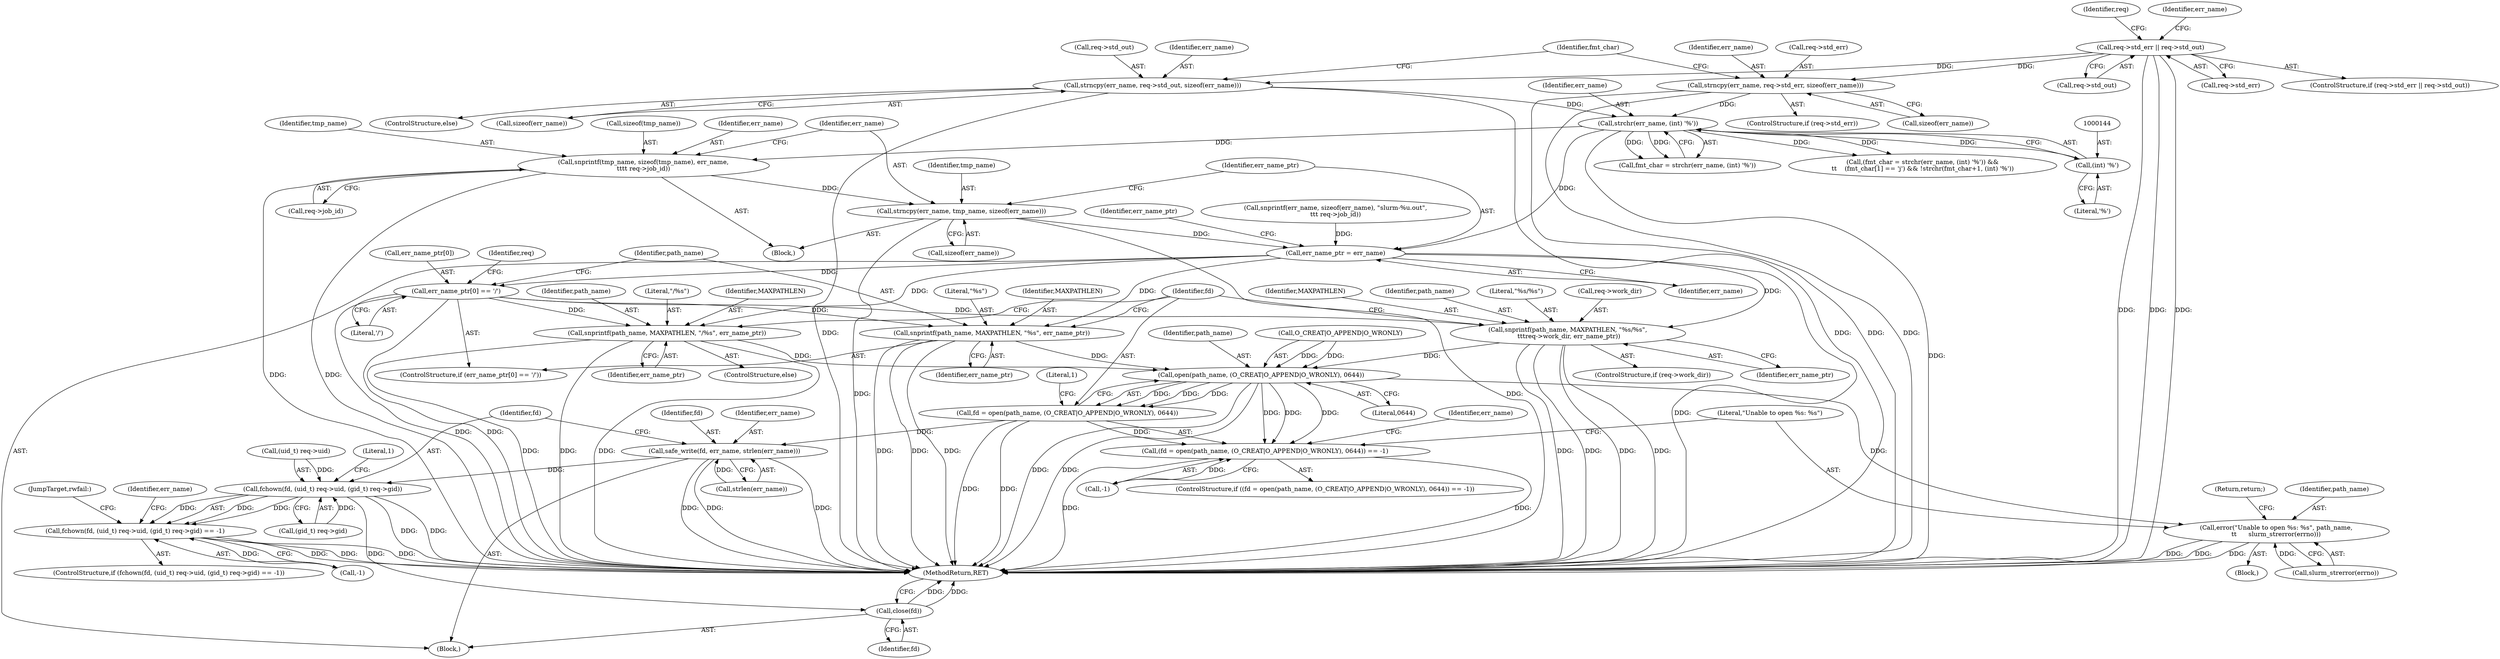 digraph "0_slurm_92362a92fffe60187df61f99ab11c249d44120ee@API" {
"1000175" [label="(Call,strncpy(err_name, tmp_name, sizeof(err_name)))"];
"1000167" [label="(Call,snprintf(tmp_name, sizeof(tmp_name), err_name,\n\t\t\t\t req->job_id))"];
"1000141" [label="(Call,strchr(err_name, (int) '%'))"];
"1000122" [label="(Call,strncpy(err_name, req->std_err, sizeof(err_name)))"];
"1000110" [label="(Call,req->std_err || req->std_out)"];
"1000130" [label="(Call,strncpy(err_name, req->std_out, sizeof(err_name)))"];
"1000143" [label="(Call,(int) '%')"];
"1000190" [label="(Call,err_name_ptr = err_name)"];
"1000194" [label="(Call,err_name_ptr[0] == '/')"];
"1000199" [label="(Call,snprintf(path_name, MAXPATHLEN, \"%s\", err_name_ptr))"];
"1000227" [label="(Call,open(path_name, (O_CREAT|O_APPEND|O_WRONLY), 0644))"];
"1000224" [label="(Call,(fd = open(path_name, (O_CREAT|O_APPEND|O_WRONLY), 0644)) == -1)"];
"1000225" [label="(Call,fd = open(path_name, (O_CREAT|O_APPEND|O_WRONLY), 0644))"];
"1000251" [label="(Call,safe_write(fd, err_name, strlen(err_name)))"];
"1000258" [label="(Call,fchown(fd, (uid_t) req->uid, (gid_t) req->gid))"];
"1000257" [label="(Call,fchown(fd, (uid_t) req->uid, (gid_t) req->gid) == -1)"];
"1000285" [label="(Call,close(fd))"];
"1000238" [label="(Call,error(\"Unable to open %s: %s\", path_name,\n\t\t      slurm_strerror(errno)))"];
"1000209" [label="(Call,snprintf(path_name, MAXPATHLEN, \"%s/%s\",\n \t\t\treq->work_dir, err_name_ptr))"];
"1000218" [label="(Call,snprintf(path_name, MAXPATHLEN, \"/%s\", err_name_ptr))"];
"1000285" [label="(Call,close(fd))"];
"1000238" [label="(Call,error(\"Unable to open %s: %s\", path_name,\n\t\t      slurm_strerror(errno)))"];
"1000103" [label="(Block,)"];
"1000286" [label="(Identifier,fd)"];
"1000139" [label="(Call,fmt_char = strchr(err_name, (int) '%'))"];
"1000130" [label="(Call,strncpy(err_name, req->std_out, sizeof(err_name)))"];
"1000177" [label="(Identifier,tmp_name)"];
"1000145" [label="(Literal,'%')"];
"1000254" [label="(Call,strlen(err_name))"];
"1000256" [label="(ControlStructure,if (fchown(fd, (uid_t) req->uid, (gid_t) req->gid) == -1))"];
"1000167" [label="(Call,snprintf(tmp_name, sizeof(tmp_name), err_name,\n\t\t\t\t req->job_id))"];
"1000257" [label="(Call,fchown(fd, (uid_t) req->uid, (gid_t) req->gid) == -1)"];
"1000228" [label="(Identifier,path_name)"];
"1000127" [label="(Call,sizeof(err_name))"];
"1000235" [label="(Call,-1)"];
"1000171" [label="(Identifier,err_name)"];
"1000220" [label="(Identifier,MAXPATHLEN)"];
"1000175" [label="(Call,strncpy(err_name, tmp_name, sizeof(err_name)))"];
"1000213" [label="(Call,req->work_dir)"];
"1000192" [label="(Identifier,err_name)"];
"1000287" [label="(MethodReturn,RET)"];
"1000199" [label="(Call,snprintf(path_name, MAXPATHLEN, \"%s\", err_name_ptr))"];
"1000118" [label="(ControlStructure,if (req->std_err))"];
"1000143" [label="(Call,(int) '%')"];
"1000239" [label="(Literal,\"Unable to open %s: %s\")"];
"1000129" [label="(ControlStructure,else)"];
"1000274" [label="(Identifier,err_name)"];
"1000205" [label="(ControlStructure,if (req->work_dir))"];
"1000194" [label="(Call,err_name_ptr[0] == '/')"];
"1000196" [label="(Identifier,err_name_ptr)"];
"1000218" [label="(Call,snprintf(path_name, MAXPATHLEN, \"/%s\", err_name_ptr))"];
"1000131" [label="(Identifier,err_name)"];
"1000193" [label="(ControlStructure,if (err_name_ptr[0] == '/'))"];
"1000172" [label="(Call,req->job_id)"];
"1000190" [label="(Call,err_name_ptr = err_name)"];
"1000259" [label="(Identifier,fd)"];
"1000236" [label="(Literal,1)"];
"1000217" [label="(ControlStructure,else)"];
"1000176" [label="(Identifier,err_name)"];
"1000132" [label="(Call,req->std_out)"];
"1000211" [label="(Identifier,MAXPATHLEN)"];
"1000202" [label="(Literal,\"%s\")"];
"1000120" [label="(Identifier,req)"];
"1000141" [label="(Call,strchr(err_name, (int) '%'))"];
"1000168" [label="(Identifier,tmp_name)"];
"1000245" [label="(Identifier,err_name)"];
"1000122" [label="(Call,strncpy(err_name, req->std_err, sizeof(err_name)))"];
"1000265" [label="(Call,(gid_t) req->gid)"];
"1000207" [label="(Identifier,req)"];
"1000195" [label="(Call,err_name_ptr[0])"];
"1000271" [label="(Literal,1)"];
"1000182" [label="(Call,snprintf(err_name, sizeof(err_name), \"slurm-%u.out\",\n\t\t\t req->job_id))"];
"1000258" [label="(Call,fchown(fd, (uid_t) req->uid, (gid_t) req->gid))"];
"1000140" [label="(Identifier,fmt_char)"];
"1000284" [label="(JumpTarget,rwfail:)"];
"1000226" [label="(Identifier,fd)"];
"1000114" [label="(Call,req->std_out)"];
"1000203" [label="(Identifier,err_name_ptr)"];
"1000222" [label="(Identifier,err_name_ptr)"];
"1000111" [label="(Call,req->std_err)"];
"1000225" [label="(Call,fd = open(path_name, (O_CREAT|O_APPEND|O_WRONLY), 0644))"];
"1000135" [label="(Call,sizeof(err_name))"];
"1000260" [label="(Call,(uid_t) req->uid)"];
"1000270" [label="(Call,-1)"];
"1000223" [label="(ControlStructure,if ((fd = open(path_name, (O_CREAT|O_APPEND|O_WRONLY), 0644)) == -1))"];
"1000123" [label="(Identifier,err_name)"];
"1000160" [label="(Block,)"];
"1000224" [label="(Call,(fd = open(path_name, (O_CREAT|O_APPEND|O_WRONLY), 0644)) == -1)"];
"1000200" [label="(Identifier,path_name)"];
"1000169" [label="(Call,sizeof(tmp_name))"];
"1000109" [label="(ControlStructure,if (req->std_err || req->std_out))"];
"1000138" [label="(Call,(fmt_char = strchr(err_name, (int) '%')) &&\n\t\t    (fmt_char[1] == 'j') && !strchr(fmt_char+1, (int) '%'))"];
"1000110" [label="(Call,req->std_err || req->std_out)"];
"1000252" [label="(Identifier,fd)"];
"1000191" [label="(Identifier,err_name_ptr)"];
"1000210" [label="(Identifier,path_name)"];
"1000240" [label="(Identifier,path_name)"];
"1000198" [label="(Literal,'/')"];
"1000216" [label="(Identifier,err_name_ptr)"];
"1000237" [label="(Block,)"];
"1000124" [label="(Call,req->std_err)"];
"1000209" [label="(Call,snprintf(path_name, MAXPATHLEN, \"%s/%s\",\n \t\t\treq->work_dir, err_name_ptr))"];
"1000212" [label="(Literal,\"%s/%s\")"];
"1000234" [label="(Literal,0644)"];
"1000142" [label="(Identifier,err_name)"];
"1000251" [label="(Call,safe_write(fd, err_name, strlen(err_name)))"];
"1000241" [label="(Call,slurm_strerror(errno))"];
"1000243" [label="(Return,return;)"];
"1000219" [label="(Identifier,path_name)"];
"1000183" [label="(Identifier,err_name)"];
"1000221" [label="(Literal,\"/%s\")"];
"1000227" [label="(Call,open(path_name, (O_CREAT|O_APPEND|O_WRONLY), 0644))"];
"1000201" [label="(Identifier,MAXPATHLEN)"];
"1000229" [label="(Call,O_CREAT|O_APPEND|O_WRONLY)"];
"1000253" [label="(Identifier,err_name)"];
"1000178" [label="(Call,sizeof(err_name))"];
"1000175" -> "1000160"  [label="AST: "];
"1000175" -> "1000178"  [label="CFG: "];
"1000176" -> "1000175"  [label="AST: "];
"1000177" -> "1000175"  [label="AST: "];
"1000178" -> "1000175"  [label="AST: "];
"1000191" -> "1000175"  [label="CFG: "];
"1000175" -> "1000287"  [label="DDG: "];
"1000175" -> "1000287"  [label="DDG: "];
"1000167" -> "1000175"  [label="DDG: "];
"1000175" -> "1000190"  [label="DDG: "];
"1000167" -> "1000160"  [label="AST: "];
"1000167" -> "1000172"  [label="CFG: "];
"1000168" -> "1000167"  [label="AST: "];
"1000169" -> "1000167"  [label="AST: "];
"1000171" -> "1000167"  [label="AST: "];
"1000172" -> "1000167"  [label="AST: "];
"1000176" -> "1000167"  [label="CFG: "];
"1000167" -> "1000287"  [label="DDG: "];
"1000167" -> "1000287"  [label="DDG: "];
"1000141" -> "1000167"  [label="DDG: "];
"1000141" -> "1000139"  [label="AST: "];
"1000141" -> "1000143"  [label="CFG: "];
"1000142" -> "1000141"  [label="AST: "];
"1000143" -> "1000141"  [label="AST: "];
"1000139" -> "1000141"  [label="CFG: "];
"1000141" -> "1000287"  [label="DDG: "];
"1000141" -> "1000138"  [label="DDG: "];
"1000141" -> "1000138"  [label="DDG: "];
"1000141" -> "1000139"  [label="DDG: "];
"1000141" -> "1000139"  [label="DDG: "];
"1000122" -> "1000141"  [label="DDG: "];
"1000130" -> "1000141"  [label="DDG: "];
"1000143" -> "1000141"  [label="DDG: "];
"1000141" -> "1000190"  [label="DDG: "];
"1000122" -> "1000118"  [label="AST: "];
"1000122" -> "1000127"  [label="CFG: "];
"1000123" -> "1000122"  [label="AST: "];
"1000124" -> "1000122"  [label="AST: "];
"1000127" -> "1000122"  [label="AST: "];
"1000140" -> "1000122"  [label="CFG: "];
"1000122" -> "1000287"  [label="DDG: "];
"1000122" -> "1000287"  [label="DDG: "];
"1000110" -> "1000122"  [label="DDG: "];
"1000110" -> "1000109"  [label="AST: "];
"1000110" -> "1000111"  [label="CFG: "];
"1000110" -> "1000114"  [label="CFG: "];
"1000111" -> "1000110"  [label="AST: "];
"1000114" -> "1000110"  [label="AST: "];
"1000120" -> "1000110"  [label="CFG: "];
"1000183" -> "1000110"  [label="CFG: "];
"1000110" -> "1000287"  [label="DDG: "];
"1000110" -> "1000287"  [label="DDG: "];
"1000110" -> "1000287"  [label="DDG: "];
"1000110" -> "1000130"  [label="DDG: "];
"1000130" -> "1000129"  [label="AST: "];
"1000130" -> "1000135"  [label="CFG: "];
"1000131" -> "1000130"  [label="AST: "];
"1000132" -> "1000130"  [label="AST: "];
"1000135" -> "1000130"  [label="AST: "];
"1000140" -> "1000130"  [label="CFG: "];
"1000130" -> "1000287"  [label="DDG: "];
"1000130" -> "1000287"  [label="DDG: "];
"1000143" -> "1000145"  [label="CFG: "];
"1000144" -> "1000143"  [label="AST: "];
"1000145" -> "1000143"  [label="AST: "];
"1000190" -> "1000103"  [label="AST: "];
"1000190" -> "1000192"  [label="CFG: "];
"1000191" -> "1000190"  [label="AST: "];
"1000192" -> "1000190"  [label="AST: "];
"1000196" -> "1000190"  [label="CFG: "];
"1000190" -> "1000287"  [label="DDG: "];
"1000182" -> "1000190"  [label="DDG: "];
"1000190" -> "1000194"  [label="DDG: "];
"1000190" -> "1000199"  [label="DDG: "];
"1000190" -> "1000209"  [label="DDG: "];
"1000190" -> "1000218"  [label="DDG: "];
"1000194" -> "1000193"  [label="AST: "];
"1000194" -> "1000198"  [label="CFG: "];
"1000195" -> "1000194"  [label="AST: "];
"1000198" -> "1000194"  [label="AST: "];
"1000200" -> "1000194"  [label="CFG: "];
"1000207" -> "1000194"  [label="CFG: "];
"1000194" -> "1000287"  [label="DDG: "];
"1000194" -> "1000287"  [label="DDG: "];
"1000194" -> "1000199"  [label="DDG: "];
"1000194" -> "1000209"  [label="DDG: "];
"1000194" -> "1000218"  [label="DDG: "];
"1000199" -> "1000193"  [label="AST: "];
"1000199" -> "1000203"  [label="CFG: "];
"1000200" -> "1000199"  [label="AST: "];
"1000201" -> "1000199"  [label="AST: "];
"1000202" -> "1000199"  [label="AST: "];
"1000203" -> "1000199"  [label="AST: "];
"1000226" -> "1000199"  [label="CFG: "];
"1000199" -> "1000287"  [label="DDG: "];
"1000199" -> "1000287"  [label="DDG: "];
"1000199" -> "1000287"  [label="DDG: "];
"1000199" -> "1000227"  [label="DDG: "];
"1000227" -> "1000225"  [label="AST: "];
"1000227" -> "1000234"  [label="CFG: "];
"1000228" -> "1000227"  [label="AST: "];
"1000229" -> "1000227"  [label="AST: "];
"1000234" -> "1000227"  [label="AST: "];
"1000225" -> "1000227"  [label="CFG: "];
"1000227" -> "1000287"  [label="DDG: "];
"1000227" -> "1000287"  [label="DDG: "];
"1000227" -> "1000224"  [label="DDG: "];
"1000227" -> "1000224"  [label="DDG: "];
"1000227" -> "1000224"  [label="DDG: "];
"1000227" -> "1000225"  [label="DDG: "];
"1000227" -> "1000225"  [label="DDG: "];
"1000227" -> "1000225"  [label="DDG: "];
"1000209" -> "1000227"  [label="DDG: "];
"1000218" -> "1000227"  [label="DDG: "];
"1000229" -> "1000227"  [label="DDG: "];
"1000229" -> "1000227"  [label="DDG: "];
"1000227" -> "1000238"  [label="DDG: "];
"1000224" -> "1000223"  [label="AST: "];
"1000224" -> "1000235"  [label="CFG: "];
"1000225" -> "1000224"  [label="AST: "];
"1000235" -> "1000224"  [label="AST: "];
"1000239" -> "1000224"  [label="CFG: "];
"1000245" -> "1000224"  [label="CFG: "];
"1000224" -> "1000287"  [label="DDG: "];
"1000224" -> "1000287"  [label="DDG: "];
"1000225" -> "1000224"  [label="DDG: "];
"1000235" -> "1000224"  [label="DDG: "];
"1000226" -> "1000225"  [label="AST: "];
"1000236" -> "1000225"  [label="CFG: "];
"1000225" -> "1000287"  [label="DDG: "];
"1000225" -> "1000287"  [label="DDG: "];
"1000225" -> "1000251"  [label="DDG: "];
"1000251" -> "1000103"  [label="AST: "];
"1000251" -> "1000254"  [label="CFG: "];
"1000252" -> "1000251"  [label="AST: "];
"1000253" -> "1000251"  [label="AST: "];
"1000254" -> "1000251"  [label="AST: "];
"1000259" -> "1000251"  [label="CFG: "];
"1000251" -> "1000287"  [label="DDG: "];
"1000251" -> "1000287"  [label="DDG: "];
"1000251" -> "1000287"  [label="DDG: "];
"1000254" -> "1000251"  [label="DDG: "];
"1000251" -> "1000258"  [label="DDG: "];
"1000258" -> "1000257"  [label="AST: "];
"1000258" -> "1000265"  [label="CFG: "];
"1000259" -> "1000258"  [label="AST: "];
"1000260" -> "1000258"  [label="AST: "];
"1000265" -> "1000258"  [label="AST: "];
"1000271" -> "1000258"  [label="CFG: "];
"1000258" -> "1000287"  [label="DDG: "];
"1000258" -> "1000287"  [label="DDG: "];
"1000258" -> "1000257"  [label="DDG: "];
"1000258" -> "1000257"  [label="DDG: "];
"1000258" -> "1000257"  [label="DDG: "];
"1000260" -> "1000258"  [label="DDG: "];
"1000265" -> "1000258"  [label="DDG: "];
"1000258" -> "1000285"  [label="DDG: "];
"1000257" -> "1000256"  [label="AST: "];
"1000257" -> "1000270"  [label="CFG: "];
"1000270" -> "1000257"  [label="AST: "];
"1000274" -> "1000257"  [label="CFG: "];
"1000284" -> "1000257"  [label="CFG: "];
"1000257" -> "1000287"  [label="DDG: "];
"1000257" -> "1000287"  [label="DDG: "];
"1000257" -> "1000287"  [label="DDG: "];
"1000270" -> "1000257"  [label="DDG: "];
"1000285" -> "1000103"  [label="AST: "];
"1000285" -> "1000286"  [label="CFG: "];
"1000286" -> "1000285"  [label="AST: "];
"1000287" -> "1000285"  [label="CFG: "];
"1000285" -> "1000287"  [label="DDG: "];
"1000285" -> "1000287"  [label="DDG: "];
"1000238" -> "1000237"  [label="AST: "];
"1000238" -> "1000241"  [label="CFG: "];
"1000239" -> "1000238"  [label="AST: "];
"1000240" -> "1000238"  [label="AST: "];
"1000241" -> "1000238"  [label="AST: "];
"1000243" -> "1000238"  [label="CFG: "];
"1000238" -> "1000287"  [label="DDG: "];
"1000238" -> "1000287"  [label="DDG: "];
"1000238" -> "1000287"  [label="DDG: "];
"1000241" -> "1000238"  [label="DDG: "];
"1000209" -> "1000205"  [label="AST: "];
"1000209" -> "1000216"  [label="CFG: "];
"1000210" -> "1000209"  [label="AST: "];
"1000211" -> "1000209"  [label="AST: "];
"1000212" -> "1000209"  [label="AST: "];
"1000213" -> "1000209"  [label="AST: "];
"1000216" -> "1000209"  [label="AST: "];
"1000226" -> "1000209"  [label="CFG: "];
"1000209" -> "1000287"  [label="DDG: "];
"1000209" -> "1000287"  [label="DDG: "];
"1000209" -> "1000287"  [label="DDG: "];
"1000209" -> "1000287"  [label="DDG: "];
"1000218" -> "1000217"  [label="AST: "];
"1000218" -> "1000222"  [label="CFG: "];
"1000219" -> "1000218"  [label="AST: "];
"1000220" -> "1000218"  [label="AST: "];
"1000221" -> "1000218"  [label="AST: "];
"1000222" -> "1000218"  [label="AST: "];
"1000226" -> "1000218"  [label="CFG: "];
"1000218" -> "1000287"  [label="DDG: "];
"1000218" -> "1000287"  [label="DDG: "];
"1000218" -> "1000287"  [label="DDG: "];
}
